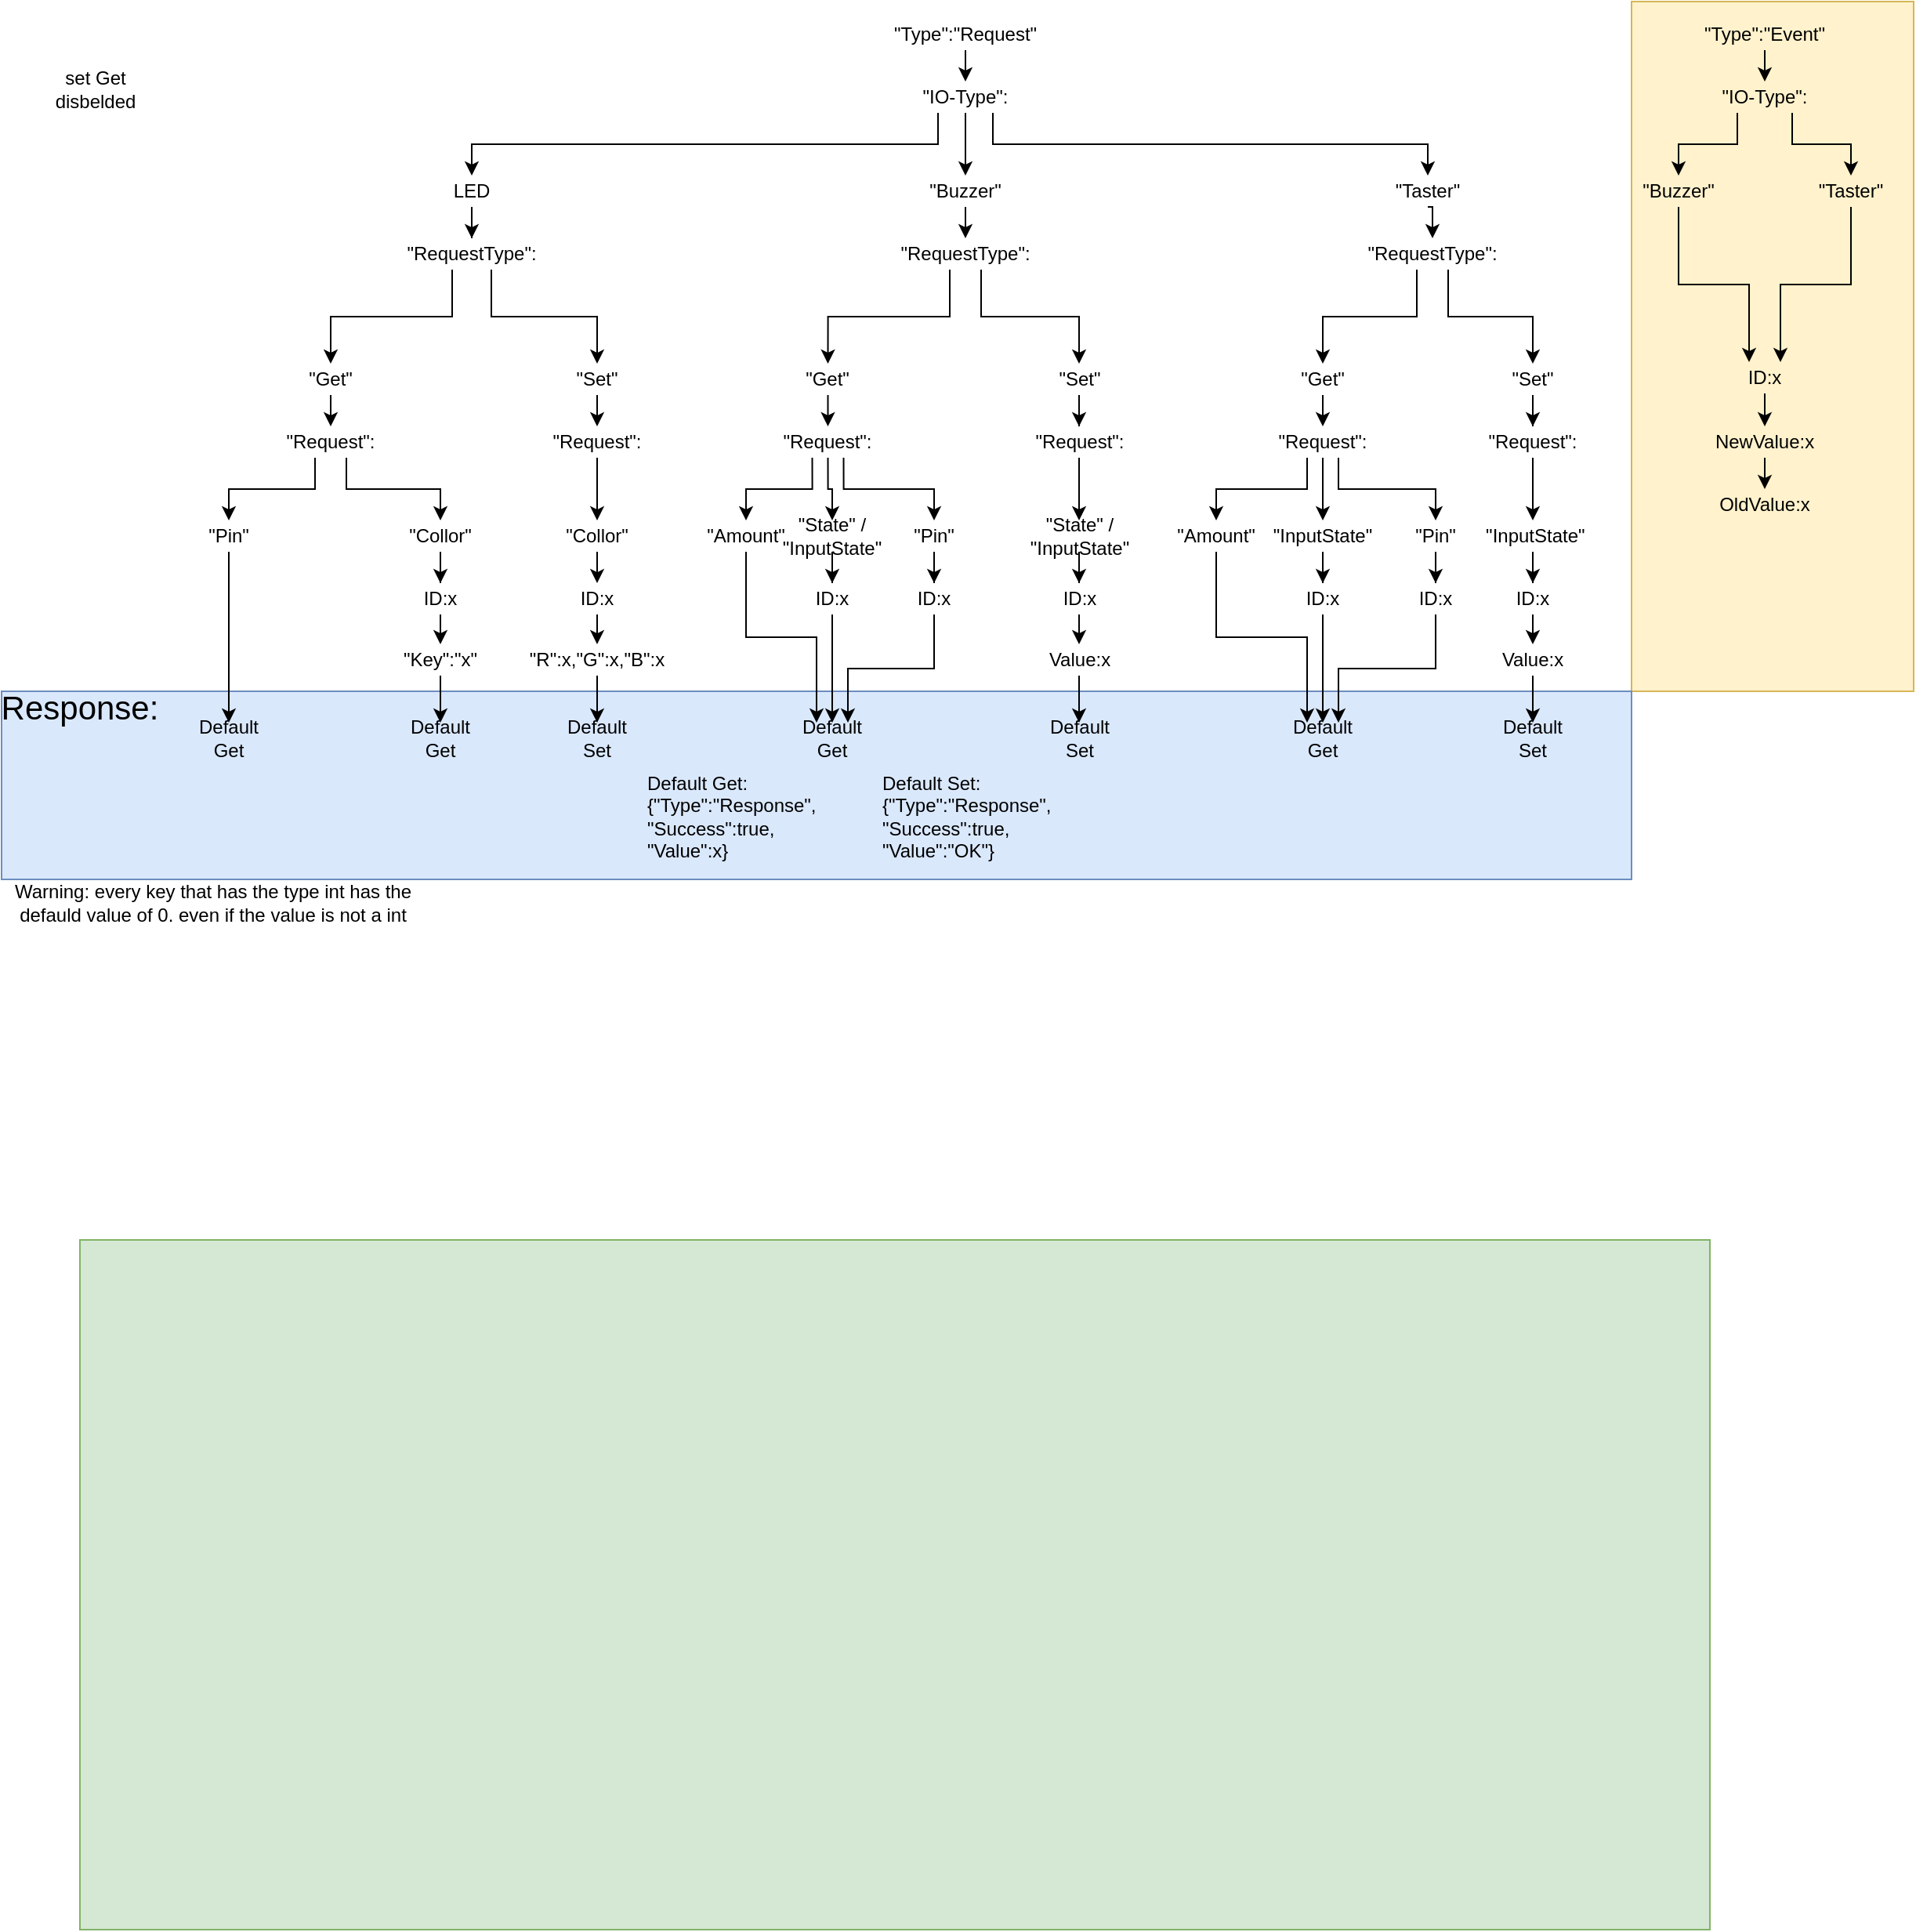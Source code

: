<mxfile version="24.4.7" type="device">
  <diagram id="pPmp7qDkxcPNNtQdCRXY" name="Seite-1">
    <mxGraphModel dx="1621" dy="519" grid="1" gridSize="10" guides="1" tooltips="1" connect="1" arrows="1" fold="1" page="1" pageScale="1" pageWidth="827" pageHeight="1169" math="0" shadow="0">
      <root>
        <mxCell id="0" />
        <mxCell id="1" parent="0" />
        <mxCell id="jZRR-mOyk2XYd3pi5lwf-40" value="" style="rounded=0;whiteSpace=wrap;html=1;fillColor=#fff2cc;strokeColor=#d6b656;" parent="1" vertex="1">
          <mxGeometry x="870" y="140" width="180" height="440" as="geometry" />
        </mxCell>
        <mxCell id="jZRR-mOyk2XYd3pi5lwf-25" value="" style="rounded=0;whiteSpace=wrap;html=1;fillColor=#d5e8d4;strokeColor=#82b366;" parent="1" vertex="1">
          <mxGeometry x="-120" y="930" width="1040" height="440" as="geometry" />
        </mxCell>
        <mxCell id="J5CMwq5qaOZ6lLrPTMzF-108" value="" style="rounded=0;whiteSpace=wrap;html=1;align=left;fillColor=#dae8fc;strokeColor=#6c8ebf;" parent="1" vertex="1">
          <mxGeometry x="-170" y="580" width="1040" height="120" as="geometry" />
        </mxCell>
        <mxCell id="J5CMwq5qaOZ6lLrPTMzF-2" value="&lt;div&gt;&quot;Type&quot;:&quot;Request&quot;&lt;/div&gt;" style="text;whiteSpace=wrap;html=1;align=center;verticalAlign=middle;" parent="1" vertex="1">
          <mxGeometry x="390" y="151" width="110" height="20" as="geometry" />
        </mxCell>
        <mxCell id="J5CMwq5qaOZ6lLrPTMzF-3" value="" style="endArrow=classic;html=1;exitX=0.5;exitY=1;exitDx=0;exitDy=0;entryX=0.5;entryY=0;entryDx=0;entryDy=0;" parent="1" source="J5CMwq5qaOZ6lLrPTMzF-2" target="J5CMwq5qaOZ6lLrPTMzF-11" edge="1">
          <mxGeometry width="50" height="50" relative="1" as="geometry">
            <mxPoint x="390" y="301" as="sourcePoint" />
            <mxPoint x="444.79" y="234" as="targetPoint" />
          </mxGeometry>
        </mxCell>
        <mxCell id="J5CMwq5qaOZ6lLrPTMzF-10" value="" style="edgeStyle=orthogonalEdgeStyle;rounded=0;orthogonalLoop=1;jettySize=auto;html=1;exitX=0.5;exitY=1;exitDx=0;exitDy=0;" parent="1" source="J5CMwq5qaOZ6lLrPTMzF-11" target="J5CMwq5qaOZ6lLrPTMzF-8" edge="1">
          <mxGeometry relative="1" as="geometry">
            <mxPoint x="445" y="256" as="sourcePoint" />
          </mxGeometry>
        </mxCell>
        <mxCell id="J5CMwq5qaOZ6lLrPTMzF-35" style="edgeStyle=orthogonalEdgeStyle;rounded=0;orthogonalLoop=1;jettySize=auto;html=1;exitX=0.5;exitY=1;exitDx=0;exitDy=0;" parent="1" source="J5CMwq5qaOZ6lLrPTMzF-7" target="J5CMwq5qaOZ6lLrPTMzF-15" edge="1">
          <mxGeometry relative="1" as="geometry" />
        </mxCell>
        <mxCell id="J5CMwq5qaOZ6lLrPTMzF-7" value="LED" style="text;html=1;strokeColor=none;fillColor=none;align=center;verticalAlign=middle;whiteSpace=wrap;rounded=0;" parent="1" vertex="1">
          <mxGeometry x="110" y="251" width="40" height="20" as="geometry" />
        </mxCell>
        <mxCell id="J5CMwq5qaOZ6lLrPTMzF-34" style="edgeStyle=orthogonalEdgeStyle;rounded=0;orthogonalLoop=1;jettySize=auto;html=1;exitX=0.5;exitY=1;exitDx=0;exitDy=0;entryX=0.5;entryY=0;entryDx=0;entryDy=0;" parent="1" source="J5CMwq5qaOZ6lLrPTMzF-8" target="J5CMwq5qaOZ6lLrPTMzF-23" edge="1">
          <mxGeometry relative="1" as="geometry" />
        </mxCell>
        <mxCell id="J5CMwq5qaOZ6lLrPTMzF-8" value="&quot;Buzzer&quot;" style="text;html=1;strokeColor=none;fillColor=none;align=center;verticalAlign=middle;whiteSpace=wrap;rounded=0;" parent="1" vertex="1">
          <mxGeometry x="425" y="251" width="40" height="20" as="geometry" />
        </mxCell>
        <mxCell id="J5CMwq5qaOZ6lLrPTMzF-33" style="edgeStyle=orthogonalEdgeStyle;rounded=0;orthogonalLoop=1;jettySize=auto;html=1;exitX=0.5;exitY=1;exitDx=0;exitDy=0;entryX=0.5;entryY=0;entryDx=0;entryDy=0;" parent="1" source="J5CMwq5qaOZ6lLrPTMzF-9" target="J5CMwq5qaOZ6lLrPTMzF-28" edge="1">
          <mxGeometry relative="1" as="geometry" />
        </mxCell>
        <mxCell id="J5CMwq5qaOZ6lLrPTMzF-9" value="&quot;Taster&quot;" style="text;html=1;strokeColor=none;fillColor=none;align=center;verticalAlign=middle;whiteSpace=wrap;rounded=0;" parent="1" vertex="1">
          <mxGeometry x="720" y="251" width="40" height="20" as="geometry" />
        </mxCell>
        <mxCell id="J5CMwq5qaOZ6lLrPTMzF-12" style="edgeStyle=orthogonalEdgeStyle;rounded=0;orthogonalLoop=1;jettySize=auto;html=1;exitX=0.25;exitY=1;exitDx=0;exitDy=0;entryX=0.5;entryY=0;entryDx=0;entryDy=0;" parent="1" source="J5CMwq5qaOZ6lLrPTMzF-11" target="J5CMwq5qaOZ6lLrPTMzF-7" edge="1">
          <mxGeometry relative="1" as="geometry" />
        </mxCell>
        <mxCell id="J5CMwq5qaOZ6lLrPTMzF-13" style="edgeStyle=orthogonalEdgeStyle;rounded=0;orthogonalLoop=1;jettySize=auto;html=1;exitX=0.75;exitY=1;exitDx=0;exitDy=0;entryX=0.5;entryY=0;entryDx=0;entryDy=0;" parent="1" source="J5CMwq5qaOZ6lLrPTMzF-11" target="J5CMwq5qaOZ6lLrPTMzF-9" edge="1">
          <mxGeometry relative="1" as="geometry" />
        </mxCell>
        <mxCell id="J5CMwq5qaOZ6lLrPTMzF-11" value="&quot;IO-Type&quot;:" style="text;html=1;strokeColor=none;fillColor=none;align=center;verticalAlign=middle;whiteSpace=wrap;rounded=0;" parent="1" vertex="1">
          <mxGeometry x="410" y="191" width="70" height="20" as="geometry" />
        </mxCell>
        <mxCell id="J5CMwq5qaOZ6lLrPTMzF-19" style="edgeStyle=orthogonalEdgeStyle;rounded=0;orthogonalLoop=1;jettySize=auto;html=1;exitX=0.25;exitY=1;exitDx=0;exitDy=0;entryX=0.5;entryY=0;entryDx=0;entryDy=0;" parent="1" source="J5CMwq5qaOZ6lLrPTMzF-15" target="J5CMwq5qaOZ6lLrPTMzF-17" edge="1">
          <mxGeometry relative="1" as="geometry" />
        </mxCell>
        <mxCell id="J5CMwq5qaOZ6lLrPTMzF-20" style="edgeStyle=orthogonalEdgeStyle;rounded=0;orthogonalLoop=1;jettySize=auto;html=1;exitX=0.75;exitY=1;exitDx=0;exitDy=0;entryX=0.5;entryY=0;entryDx=0;entryDy=0;" parent="1" source="J5CMwq5qaOZ6lLrPTMzF-15" target="J5CMwq5qaOZ6lLrPTMzF-18" edge="1">
          <mxGeometry relative="1" as="geometry" />
        </mxCell>
        <mxCell id="J5CMwq5qaOZ6lLrPTMzF-15" value="&quot;RequestType&quot;:" style="text;html=1;strokeColor=none;fillColor=none;align=center;verticalAlign=middle;whiteSpace=wrap;rounded=0;" parent="1" vertex="1">
          <mxGeometry x="105" y="291" width="50" height="20" as="geometry" />
        </mxCell>
        <mxCell id="J5CMwq5qaOZ6lLrPTMzF-41" style="edgeStyle=orthogonalEdgeStyle;rounded=0;orthogonalLoop=1;jettySize=auto;html=1;exitX=0.5;exitY=1;exitDx=0;exitDy=0;entryX=0.5;entryY=0;entryDx=0;entryDy=0;" parent="1" source="J5CMwq5qaOZ6lLrPTMzF-17" target="J5CMwq5qaOZ6lLrPTMzF-36" edge="1">
          <mxGeometry relative="1" as="geometry" />
        </mxCell>
        <mxCell id="J5CMwq5qaOZ6lLrPTMzF-17" value="&quot;Get&quot;" style="text;html=1;strokeColor=none;fillColor=none;align=center;verticalAlign=middle;whiteSpace=wrap;rounded=0;" parent="1" vertex="1">
          <mxGeometry x="20" y="371" width="40" height="20" as="geometry" />
        </mxCell>
        <mxCell id="J5CMwq5qaOZ6lLrPTMzF-42" style="edgeStyle=orthogonalEdgeStyle;rounded=0;orthogonalLoop=1;jettySize=auto;html=1;exitX=0.5;exitY=1;exitDx=0;exitDy=0;entryX=0.5;entryY=0;entryDx=0;entryDy=0;" parent="1" source="J5CMwq5qaOZ6lLrPTMzF-18" target="J5CMwq5qaOZ6lLrPTMzF-37" edge="1">
          <mxGeometry relative="1" as="geometry" />
        </mxCell>
        <mxCell id="J5CMwq5qaOZ6lLrPTMzF-18" value="&quot;Set&quot;" style="text;html=1;strokeColor=none;fillColor=none;align=center;verticalAlign=middle;whiteSpace=wrap;rounded=0;" parent="1" vertex="1">
          <mxGeometry x="190" y="371" width="40" height="20" as="geometry" />
        </mxCell>
        <mxCell id="J5CMwq5qaOZ6lLrPTMzF-21" style="edgeStyle=orthogonalEdgeStyle;rounded=0;orthogonalLoop=1;jettySize=auto;html=1;exitX=0.25;exitY=1;exitDx=0;exitDy=0;entryX=0.5;entryY=0;entryDx=0;entryDy=0;" parent="1" source="J5CMwq5qaOZ6lLrPTMzF-23" target="J5CMwq5qaOZ6lLrPTMzF-24" edge="1">
          <mxGeometry relative="1" as="geometry" />
        </mxCell>
        <mxCell id="J5CMwq5qaOZ6lLrPTMzF-22" style="edgeStyle=orthogonalEdgeStyle;rounded=0;orthogonalLoop=1;jettySize=auto;html=1;exitX=0.75;exitY=1;exitDx=0;exitDy=0;entryX=0.5;entryY=0;entryDx=0;entryDy=0;" parent="1" source="J5CMwq5qaOZ6lLrPTMzF-23" target="J5CMwq5qaOZ6lLrPTMzF-25" edge="1">
          <mxGeometry relative="1" as="geometry" />
        </mxCell>
        <mxCell id="J5CMwq5qaOZ6lLrPTMzF-23" value="&quot;RequestType&quot;:" style="text;html=1;strokeColor=none;fillColor=none;align=center;verticalAlign=middle;whiteSpace=wrap;rounded=0;" parent="1" vertex="1">
          <mxGeometry x="425" y="291" width="40" height="20" as="geometry" />
        </mxCell>
        <mxCell id="J5CMwq5qaOZ6lLrPTMzF-43" style="edgeStyle=orthogonalEdgeStyle;rounded=0;orthogonalLoop=1;jettySize=auto;html=1;exitX=0.5;exitY=1;exitDx=0;exitDy=0;entryX=0.5;entryY=0;entryDx=0;entryDy=0;" parent="1" source="J5CMwq5qaOZ6lLrPTMzF-24" target="J5CMwq5qaOZ6lLrPTMzF-38" edge="1">
          <mxGeometry relative="1" as="geometry" />
        </mxCell>
        <mxCell id="J5CMwq5qaOZ6lLrPTMzF-24" value="&quot;Get&quot;" style="text;html=1;strokeColor=none;fillColor=none;align=center;verticalAlign=middle;whiteSpace=wrap;rounded=0;" parent="1" vertex="1">
          <mxGeometry x="337.25" y="371" width="40" height="20" as="geometry" />
        </mxCell>
        <mxCell id="J5CMwq5qaOZ6lLrPTMzF-44" style="edgeStyle=orthogonalEdgeStyle;rounded=0;orthogonalLoop=1;jettySize=auto;html=1;entryX=0.5;entryY=0;entryDx=0;entryDy=0;" parent="1" source="J5CMwq5qaOZ6lLrPTMzF-25" target="J5CMwq5qaOZ6lLrPTMzF-39" edge="1">
          <mxGeometry relative="1" as="geometry" />
        </mxCell>
        <mxCell id="J5CMwq5qaOZ6lLrPTMzF-25" value="&quot;Set&quot;" style="text;html=1;strokeColor=none;fillColor=none;align=center;verticalAlign=middle;whiteSpace=wrap;rounded=0;" parent="1" vertex="1">
          <mxGeometry x="497.5" y="371" width="40" height="20" as="geometry" />
        </mxCell>
        <mxCell id="J5CMwq5qaOZ6lLrPTMzF-26" style="edgeStyle=orthogonalEdgeStyle;rounded=0;orthogonalLoop=1;jettySize=auto;html=1;exitX=0.25;exitY=1;exitDx=0;exitDy=0;entryX=0.5;entryY=0;entryDx=0;entryDy=0;" parent="1" source="J5CMwq5qaOZ6lLrPTMzF-28" target="J5CMwq5qaOZ6lLrPTMzF-29" edge="1">
          <mxGeometry relative="1" as="geometry" />
        </mxCell>
        <mxCell id="jZRR-mOyk2XYd3pi5lwf-18" style="edgeStyle=orthogonalEdgeStyle;rounded=0;orthogonalLoop=1;jettySize=auto;html=1;exitX=0.75;exitY=1;exitDx=0;exitDy=0;entryX=0.5;entryY=0;entryDx=0;entryDy=0;" parent="1" source="J5CMwq5qaOZ6lLrPTMzF-28" target="jZRR-mOyk2XYd3pi5lwf-8" edge="1">
          <mxGeometry relative="1" as="geometry" />
        </mxCell>
        <mxCell id="J5CMwq5qaOZ6lLrPTMzF-28" value="&quot;RequestType&quot;:" style="text;html=1;strokeColor=none;fillColor=none;align=center;verticalAlign=middle;whiteSpace=wrap;rounded=0;" parent="1" vertex="1">
          <mxGeometry x="723" y="291" width="40" height="20" as="geometry" />
        </mxCell>
        <mxCell id="J5CMwq5qaOZ6lLrPTMzF-45" style="edgeStyle=orthogonalEdgeStyle;rounded=0;orthogonalLoop=1;jettySize=auto;html=1;exitX=0.5;exitY=1;exitDx=0;exitDy=0;entryX=0.5;entryY=0;entryDx=0;entryDy=0;" parent="1" source="J5CMwq5qaOZ6lLrPTMzF-29" target="J5CMwq5qaOZ6lLrPTMzF-40" edge="1">
          <mxGeometry relative="1" as="geometry" />
        </mxCell>
        <mxCell id="J5CMwq5qaOZ6lLrPTMzF-29" value="&quot;Get&quot;" style="text;html=1;strokeColor=none;fillColor=none;align=center;verticalAlign=middle;whiteSpace=wrap;rounded=0;" parent="1" vertex="1">
          <mxGeometry x="653" y="371" width="40" height="20" as="geometry" />
        </mxCell>
        <mxCell id="J5CMwq5qaOZ6lLrPTMzF-73" style="edgeStyle=orthogonalEdgeStyle;rounded=0;orthogonalLoop=1;jettySize=auto;html=1;exitX=0.25;exitY=1;exitDx=0;exitDy=0;entryX=0.5;entryY=0;entryDx=0;entryDy=0;" parent="1" source="J5CMwq5qaOZ6lLrPTMzF-36" target="J5CMwq5qaOZ6lLrPTMzF-68" edge="1">
          <mxGeometry relative="1" as="geometry" />
        </mxCell>
        <mxCell id="J5CMwq5qaOZ6lLrPTMzF-74" style="edgeStyle=orthogonalEdgeStyle;rounded=0;orthogonalLoop=1;jettySize=auto;html=1;exitX=0.75;exitY=1;exitDx=0;exitDy=0;entryX=0.5;entryY=0;entryDx=0;entryDy=0;" parent="1" source="J5CMwq5qaOZ6lLrPTMzF-36" target="J5CMwq5qaOZ6lLrPTMzF-71" edge="1">
          <mxGeometry relative="1" as="geometry" />
        </mxCell>
        <mxCell id="J5CMwq5qaOZ6lLrPTMzF-36" value="&lt;div&gt;&quot;Request&quot;:&lt;/div&gt;" style="text;html=1;strokeColor=none;fillColor=none;align=center;verticalAlign=middle;whiteSpace=wrap;rounded=0;" parent="1" vertex="1">
          <mxGeometry x="20" y="411" width="40" height="20" as="geometry" />
        </mxCell>
        <mxCell id="J5CMwq5qaOZ6lLrPTMzF-78" style="edgeStyle=orthogonalEdgeStyle;rounded=0;orthogonalLoop=1;jettySize=auto;html=1;exitX=0.5;exitY=1;exitDx=0;exitDy=0;entryX=0.5;entryY=0;entryDx=0;entryDy=0;" parent="1" source="J5CMwq5qaOZ6lLrPTMzF-37" target="J5CMwq5qaOZ6lLrPTMzF-76" edge="1">
          <mxGeometry relative="1" as="geometry" />
        </mxCell>
        <mxCell id="J5CMwq5qaOZ6lLrPTMzF-37" value="&lt;div&gt;&quot;Request&quot;:&lt;/div&gt;" style="text;html=1;strokeColor=none;fillColor=none;align=center;verticalAlign=middle;whiteSpace=wrap;rounded=0;" parent="1" vertex="1">
          <mxGeometry x="190" y="411" width="40" height="20" as="geometry" />
        </mxCell>
        <mxCell id="J5CMwq5qaOZ6lLrPTMzF-66" style="edgeStyle=orthogonalEdgeStyle;rounded=0;orthogonalLoop=1;jettySize=auto;html=1;exitX=0.5;exitY=1;exitDx=0;exitDy=0;entryX=0.5;entryY=0;entryDx=0;entryDy=0;" parent="1" source="J5CMwq5qaOZ6lLrPTMzF-39" target="J5CMwq5qaOZ6lLrPTMzF-64" edge="1">
          <mxGeometry relative="1" as="geometry" />
        </mxCell>
        <mxCell id="J5CMwq5qaOZ6lLrPTMzF-38" value="&lt;div&gt;&quot;Request&quot;:&lt;/div&gt;" style="text;html=1;strokeColor=none;fillColor=none;align=center;verticalAlign=middle;whiteSpace=wrap;rounded=0;" parent="1" vertex="1">
          <mxGeometry x="337.25" y="411" width="40" height="20" as="geometry" />
        </mxCell>
        <mxCell id="J5CMwq5qaOZ6lLrPTMzF-39" value="&lt;div&gt;&quot;Request&quot;:&lt;/div&gt;" style="text;html=1;strokeColor=none;fillColor=none;align=center;verticalAlign=middle;whiteSpace=wrap;rounded=0;" parent="1" vertex="1">
          <mxGeometry x="497.5" y="411" width="40" height="20" as="geometry" />
        </mxCell>
        <mxCell id="J5CMwq5qaOZ6lLrPTMzF-51" style="edgeStyle=orthogonalEdgeStyle;rounded=0;orthogonalLoop=1;jettySize=auto;html=1;exitX=0.25;exitY=1;exitDx=0;exitDy=0;entryX=0.5;entryY=0;entryDx=0;entryDy=0;" parent="1" source="J5CMwq5qaOZ6lLrPTMzF-40" target="J5CMwq5qaOZ6lLrPTMzF-48" edge="1">
          <mxGeometry relative="1" as="geometry" />
        </mxCell>
        <mxCell id="J5CMwq5qaOZ6lLrPTMzF-52" style="edgeStyle=orthogonalEdgeStyle;rounded=0;orthogonalLoop=1;jettySize=auto;html=1;exitX=0.75;exitY=1;exitDx=0;exitDy=0;entryX=0.5;entryY=0;entryDx=0;entryDy=0;" parent="1" source="J5CMwq5qaOZ6lLrPTMzF-40" target="J5CMwq5qaOZ6lLrPTMzF-49" edge="1">
          <mxGeometry relative="1" as="geometry" />
        </mxCell>
        <mxCell id="jZRR-mOyk2XYd3pi5lwf-23" style="edgeStyle=orthogonalEdgeStyle;rounded=0;orthogonalLoop=1;jettySize=auto;html=1;exitX=0.5;exitY=1;exitDx=0;exitDy=0;entryX=0.5;entryY=0;entryDx=0;entryDy=0;" parent="1" source="J5CMwq5qaOZ6lLrPTMzF-40" target="jZRR-mOyk2XYd3pi5lwf-20" edge="1">
          <mxGeometry relative="1" as="geometry" />
        </mxCell>
        <mxCell id="J5CMwq5qaOZ6lLrPTMzF-40" value="&lt;div&gt;&quot;Request&quot;:&lt;/div&gt;" style="text;html=1;strokeColor=none;fillColor=none;align=center;verticalAlign=middle;whiteSpace=wrap;rounded=0;" parent="1" vertex="1">
          <mxGeometry x="653" y="411" width="40" height="20" as="geometry" />
        </mxCell>
        <mxCell id="J5CMwq5qaOZ6lLrPTMzF-102" style="edgeStyle=orthogonalEdgeStyle;rounded=0;orthogonalLoop=1;jettySize=auto;html=1;exitX=0.5;exitY=1;exitDx=0;exitDy=0;entryX=0.25;entryY=0;entryDx=0;entryDy=0;" parent="1" source="J5CMwq5qaOZ6lLrPTMzF-48" target="jZRR-mOyk2XYd3pi5lwf-6" edge="1">
          <mxGeometry relative="1" as="geometry">
            <mxPoint x="642.5" y="600" as="targetPoint" />
          </mxGeometry>
        </mxCell>
        <mxCell id="J5CMwq5qaOZ6lLrPTMzF-48" value="&quot;Amount&quot;" style="text;html=1;strokeColor=none;fillColor=none;align=center;verticalAlign=middle;whiteSpace=wrap;rounded=0;" parent="1" vertex="1">
          <mxGeometry x="585" y="471" width="40" height="20" as="geometry" />
        </mxCell>
        <mxCell id="J5CMwq5qaOZ6lLrPTMzF-53" style="edgeStyle=orthogonalEdgeStyle;rounded=0;orthogonalLoop=1;jettySize=auto;html=1;exitX=0.5;exitY=1;exitDx=0;exitDy=0;" parent="1" source="J5CMwq5qaOZ6lLrPTMzF-49" target="J5CMwq5qaOZ6lLrPTMzF-50" edge="1">
          <mxGeometry relative="1" as="geometry" />
        </mxCell>
        <mxCell id="J5CMwq5qaOZ6lLrPTMzF-49" value="&quot;Pin&quot;" style="text;html=1;strokeColor=none;fillColor=none;align=center;verticalAlign=middle;whiteSpace=wrap;rounded=0;" parent="1" vertex="1">
          <mxGeometry x="725" y="471" width="40" height="20" as="geometry" />
        </mxCell>
        <mxCell id="J5CMwq5qaOZ6lLrPTMzF-103" style="edgeStyle=orthogonalEdgeStyle;rounded=0;orthogonalLoop=1;jettySize=auto;html=1;exitX=0.5;exitY=1;exitDx=0;exitDy=0;entryX=0.75;entryY=0;entryDx=0;entryDy=0;" parent="1" source="J5CMwq5qaOZ6lLrPTMzF-50" target="jZRR-mOyk2XYd3pi5lwf-6" edge="1">
          <mxGeometry relative="1" as="geometry">
            <mxPoint x="697.5" y="600" as="targetPoint" />
          </mxGeometry>
        </mxCell>
        <mxCell id="J5CMwq5qaOZ6lLrPTMzF-50" value="ID:x" style="text;html=1;strokeColor=none;fillColor=none;align=center;verticalAlign=middle;whiteSpace=wrap;rounded=0;" parent="1" vertex="1">
          <mxGeometry x="725" y="511" width="40" height="20" as="geometry" />
        </mxCell>
        <mxCell id="J5CMwq5qaOZ6lLrPTMzF-55" style="edgeStyle=orthogonalEdgeStyle;rounded=0;orthogonalLoop=1;jettySize=auto;html=1;exitX=0.25;exitY=1;exitDx=0;exitDy=0;entryX=0.5;entryY=0;entryDx=0;entryDy=0;" parent="1" source="J5CMwq5qaOZ6lLrPTMzF-38" target="J5CMwq5qaOZ6lLrPTMzF-58" edge="1">
          <mxGeometry relative="1" as="geometry">
            <mxPoint x="475.25" y="431" as="sourcePoint" />
            <Array as="points">
              <mxPoint x="347" y="451" />
              <mxPoint x="305" y="451" />
            </Array>
          </mxGeometry>
        </mxCell>
        <mxCell id="J5CMwq5qaOZ6lLrPTMzF-56" style="edgeStyle=orthogonalEdgeStyle;rounded=0;orthogonalLoop=1;jettySize=auto;html=1;entryX=0.5;entryY=0;entryDx=0;entryDy=0;exitX=0.75;exitY=1;exitDx=0;exitDy=0;" parent="1" source="J5CMwq5qaOZ6lLrPTMzF-38" target="J5CMwq5qaOZ6lLrPTMzF-60" edge="1">
          <mxGeometry relative="1" as="geometry">
            <mxPoint x="495.75" y="431" as="sourcePoint" />
            <Array as="points">
              <mxPoint x="367" y="451" />
              <mxPoint x="425" y="451" />
            </Array>
          </mxGeometry>
        </mxCell>
        <mxCell id="J5CMwq5qaOZ6lLrPTMzF-100" style="edgeStyle=orthogonalEdgeStyle;rounded=0;orthogonalLoop=1;jettySize=auto;html=1;exitX=0.5;exitY=1;exitDx=0;exitDy=0;entryX=0.25;entryY=0;entryDx=0;entryDy=0;" parent="1" source="J5CMwq5qaOZ6lLrPTMzF-58" target="jZRR-mOyk2XYd3pi5lwf-5" edge="1">
          <mxGeometry relative="1" as="geometry">
            <mxPoint x="332.5" y="600" as="targetPoint" />
          </mxGeometry>
        </mxCell>
        <mxCell id="J5CMwq5qaOZ6lLrPTMzF-58" value="&quot;Amount&quot;" style="text;html=1;strokeColor=none;fillColor=none;align=center;verticalAlign=middle;whiteSpace=wrap;rounded=0;" parent="1" vertex="1">
          <mxGeometry x="285" y="471" width="40" height="20" as="geometry" />
        </mxCell>
        <mxCell id="J5CMwq5qaOZ6lLrPTMzF-59" style="edgeStyle=orthogonalEdgeStyle;rounded=0;orthogonalLoop=1;jettySize=auto;html=1;exitX=0.5;exitY=1;exitDx=0;exitDy=0;" parent="1" source="J5CMwq5qaOZ6lLrPTMzF-60" target="J5CMwq5qaOZ6lLrPTMzF-61" edge="1">
          <mxGeometry relative="1" as="geometry" />
        </mxCell>
        <mxCell id="J5CMwq5qaOZ6lLrPTMzF-60" value="&quot;Pin&quot;" style="text;html=1;strokeColor=none;fillColor=none;align=center;verticalAlign=middle;whiteSpace=wrap;rounded=0;" parent="1" vertex="1">
          <mxGeometry x="405" y="471" width="40" height="20" as="geometry" />
        </mxCell>
        <mxCell id="J5CMwq5qaOZ6lLrPTMzF-99" style="edgeStyle=orthogonalEdgeStyle;rounded=0;orthogonalLoop=1;jettySize=auto;html=1;exitX=0.5;exitY=1;exitDx=0;exitDy=0;entryX=0.75;entryY=0;entryDx=0;entryDy=0;" parent="1" source="J5CMwq5qaOZ6lLrPTMzF-61" target="jZRR-mOyk2XYd3pi5lwf-5" edge="1">
          <mxGeometry relative="1" as="geometry">
            <mxPoint x="387.5" y="600" as="targetPoint" />
          </mxGeometry>
        </mxCell>
        <mxCell id="J5CMwq5qaOZ6lLrPTMzF-61" value="ID:x" style="text;html=1;strokeColor=none;fillColor=none;align=center;verticalAlign=middle;whiteSpace=wrap;rounded=0;" parent="1" vertex="1">
          <mxGeometry x="405" y="511" width="40" height="20" as="geometry" />
        </mxCell>
        <mxCell id="J5CMwq5qaOZ6lLrPTMzF-63" style="edgeStyle=orthogonalEdgeStyle;rounded=0;orthogonalLoop=1;jettySize=auto;html=1;exitX=0.5;exitY=1;exitDx=0;exitDy=0;" parent="1" source="J5CMwq5qaOZ6lLrPTMzF-64" target="J5CMwq5qaOZ6lLrPTMzF-65" edge="1">
          <mxGeometry relative="1" as="geometry" />
        </mxCell>
        <mxCell id="J5CMwq5qaOZ6lLrPTMzF-64" value="&quot;State&quot; / &quot;InputState&quot;" style="text;html=1;strokeColor=none;fillColor=none;align=center;verticalAlign=middle;whiteSpace=wrap;rounded=0;" parent="1" vertex="1">
          <mxGeometry x="497.5" y="471" width="40" height="20" as="geometry" />
        </mxCell>
        <mxCell id="J5CMwq5qaOZ6lLrPTMzF-101" style="edgeStyle=orthogonalEdgeStyle;rounded=0;orthogonalLoop=1;jettySize=auto;html=1;exitX=0.5;exitY=1;exitDx=0;exitDy=0;entryX=0.5;entryY=0;entryDx=0;entryDy=0;" parent="1" source="J5CMwq5qaOZ6lLrPTMzF-65" target="knhx7R2TwHY9HVWLs4xN-1" edge="1">
          <mxGeometry relative="1" as="geometry" />
        </mxCell>
        <mxCell id="J5CMwq5qaOZ6lLrPTMzF-65" value="ID:x" style="text;html=1;strokeColor=none;fillColor=none;align=center;verticalAlign=middle;whiteSpace=wrap;rounded=0;" parent="1" vertex="1">
          <mxGeometry x="497.5" y="511" width="40" height="20" as="geometry" />
        </mxCell>
        <mxCell id="J5CMwq5qaOZ6lLrPTMzF-106" style="edgeStyle=orthogonalEdgeStyle;rounded=0;orthogonalLoop=1;jettySize=auto;html=1;exitX=0.5;exitY=1;exitDx=0;exitDy=0;entryX=0.5;entryY=0;entryDx=0;entryDy=0;" parent="1" source="J5CMwq5qaOZ6lLrPTMzF-68" target="jZRR-mOyk2XYd3pi5lwf-4" edge="1">
          <mxGeometry relative="1" as="geometry">
            <mxPoint x="-25" y="600" as="targetPoint" />
          </mxGeometry>
        </mxCell>
        <mxCell id="J5CMwq5qaOZ6lLrPTMzF-68" value="&quot;Pin&quot;" style="text;html=1;strokeColor=none;fillColor=none;align=center;verticalAlign=middle;whiteSpace=wrap;rounded=0;" parent="1" vertex="1">
          <mxGeometry x="-45" y="471" width="40" height="20" as="geometry" />
        </mxCell>
        <mxCell id="J5CMwq5qaOZ6lLrPTMzF-70" style="edgeStyle=orthogonalEdgeStyle;rounded=0;orthogonalLoop=1;jettySize=auto;html=1;exitX=0.5;exitY=1;exitDx=0;exitDy=0;" parent="1" source="J5CMwq5qaOZ6lLrPTMzF-71" target="J5CMwq5qaOZ6lLrPTMzF-72" edge="1">
          <mxGeometry relative="1" as="geometry" />
        </mxCell>
        <mxCell id="J5CMwq5qaOZ6lLrPTMzF-71" value="&quot;Collor&quot;" style="text;html=1;strokeColor=none;fillColor=none;align=center;verticalAlign=middle;whiteSpace=wrap;rounded=0;" parent="1" vertex="1">
          <mxGeometry x="90" y="471" width="40" height="20" as="geometry" />
        </mxCell>
        <mxCell id="J5CMwq5qaOZ6lLrPTMzF-105" style="edgeStyle=orthogonalEdgeStyle;rounded=0;orthogonalLoop=1;jettySize=auto;html=1;exitX=0.5;exitY=1;exitDx=0;exitDy=0;entryX=0.5;entryY=0;entryDx=0;entryDy=0;" parent="1" source="J5CMwq5qaOZ6lLrPTMzF-72" target="Bf7gNqehEiRhdHwmw60e-2" edge="1">
          <mxGeometry relative="1" as="geometry" />
        </mxCell>
        <mxCell id="J5CMwq5qaOZ6lLrPTMzF-72" value="ID:x" style="text;html=1;strokeColor=none;fillColor=none;align=center;verticalAlign=middle;whiteSpace=wrap;rounded=0;" parent="1" vertex="1">
          <mxGeometry x="90" y="511" width="40" height="20" as="geometry" />
        </mxCell>
        <mxCell id="J5CMwq5qaOZ6lLrPTMzF-107" style="edgeStyle=orthogonalEdgeStyle;rounded=0;orthogonalLoop=1;jettySize=auto;html=1;exitX=0.5;exitY=1;exitDx=0;exitDy=0;entryX=0.5;entryY=0;entryDx=0;entryDy=0;" parent="1" source="J5CMwq5qaOZ6lLrPTMzF-76" target="J5CMwq5qaOZ6lLrPTMzF-77" edge="1">
          <mxGeometry relative="1" as="geometry" />
        </mxCell>
        <mxCell id="J5CMwq5qaOZ6lLrPTMzF-76" value="&quot;Collor&quot;" style="text;html=1;strokeColor=none;fillColor=none;align=center;verticalAlign=middle;whiteSpace=wrap;rounded=0;" parent="1" vertex="1">
          <mxGeometry x="190" y="471" width="40" height="20" as="geometry" />
        </mxCell>
        <mxCell id="J5CMwq5qaOZ6lLrPTMzF-80" style="edgeStyle=orthogonalEdgeStyle;rounded=0;orthogonalLoop=1;jettySize=auto;html=1;exitX=0.5;exitY=1;exitDx=0;exitDy=0;entryX=0.5;entryY=0;entryDx=0;entryDy=0;" parent="1" source="J5CMwq5qaOZ6lLrPTMzF-77" target="J5CMwq5qaOZ6lLrPTMzF-79" edge="1">
          <mxGeometry relative="1" as="geometry">
            <mxPoint x="210" y="536" as="targetPoint" />
          </mxGeometry>
        </mxCell>
        <mxCell id="J5CMwq5qaOZ6lLrPTMzF-77" value="ID:x" style="text;html=1;strokeColor=none;fillColor=none;align=center;verticalAlign=middle;whiteSpace=wrap;rounded=0;" parent="1" vertex="1">
          <mxGeometry x="190" y="511" width="40" height="20" as="geometry" />
        </mxCell>
        <mxCell id="J5CMwq5qaOZ6lLrPTMzF-104" style="edgeStyle=orthogonalEdgeStyle;rounded=0;orthogonalLoop=1;jettySize=auto;html=1;exitX=0.5;exitY=1;exitDx=0;exitDy=0;entryX=0.5;entryY=0;entryDx=0;entryDy=0;" parent="1" source="J5CMwq5qaOZ6lLrPTMzF-79" target="J5CMwq5qaOZ6lLrPTMzF-85" edge="1">
          <mxGeometry relative="1" as="geometry" />
        </mxCell>
        <mxCell id="J5CMwq5qaOZ6lLrPTMzF-79" value="&quot;R&quot;:x,&quot;G&quot;:x,&quot;B&quot;:x" style="text;html=1;strokeColor=none;fillColor=none;align=center;verticalAlign=middle;whiteSpace=wrap;rounded=0;" parent="1" vertex="1">
          <mxGeometry x="190" y="550" width="40" height="20" as="geometry" />
        </mxCell>
        <mxCell id="J5CMwq5qaOZ6lLrPTMzF-83" value="Response:" style="text;html=1;strokeColor=none;fillColor=none;align=center;verticalAlign=middle;whiteSpace=wrap;rounded=0;fontSize=21;" parent="1" vertex="1">
          <mxGeometry x="-170" y="580" width="100" height="20" as="geometry" />
        </mxCell>
        <mxCell id="J5CMwq5qaOZ6lLrPTMzF-84" value="Default Set:&lt;br&gt;{&quot;Type&quot;:&quot;Response&quot;,&lt;br&gt;&quot;Success&quot;:true,&lt;br&gt;&quot;Value&quot;:&quot;OK&quot;}" style="text;html=1;strokeColor=none;fillColor=none;align=left;verticalAlign=middle;whiteSpace=wrap;rounded=0;" parent="1" vertex="1">
          <mxGeometry x="390" y="630" width="100" height="60" as="geometry" />
        </mxCell>
        <mxCell id="J5CMwq5qaOZ6lLrPTMzF-85" value="Default Set" style="text;html=1;strokeColor=none;fillColor=none;align=center;verticalAlign=middle;whiteSpace=wrap;rounded=0;" parent="1" vertex="1">
          <mxGeometry x="190" y="600" width="40" height="20" as="geometry" />
        </mxCell>
        <mxCell id="J5CMwq5qaOZ6lLrPTMzF-86" value="Default Set" style="text;html=1;strokeColor=none;fillColor=none;align=center;verticalAlign=middle;whiteSpace=wrap;rounded=0;" parent="1" vertex="1">
          <mxGeometry x="497.5" y="600" width="40" height="20" as="geometry" />
        </mxCell>
        <mxCell id="HXyb1h_MBJMQMPyVJZ0P-5" style="edgeStyle=orthogonalEdgeStyle;rounded=0;orthogonalLoop=1;jettySize=auto;html=1;exitX=0.5;exitY=1;exitDx=0;exitDy=0;entryX=0.5;entryY=0;entryDx=0;entryDy=0;" parent="1" source="J5CMwq5qaOZ6lLrPTMzF-38" target="HXyb1h_MBJMQMPyVJZ0P-7" edge="1">
          <mxGeometry relative="1" as="geometry">
            <mxPoint x="370.5" y="431" as="sourcePoint" />
          </mxGeometry>
        </mxCell>
        <mxCell id="HXyb1h_MBJMQMPyVJZ0P-6" style="edgeStyle=orthogonalEdgeStyle;rounded=0;orthogonalLoop=1;jettySize=auto;html=1;exitX=0.5;exitY=1;exitDx=0;exitDy=0;" parent="1" source="HXyb1h_MBJMQMPyVJZ0P-7" target="HXyb1h_MBJMQMPyVJZ0P-8" edge="1">
          <mxGeometry relative="1" as="geometry" />
        </mxCell>
        <mxCell id="HXyb1h_MBJMQMPyVJZ0P-7" value="&quot;State&quot; / &quot;InputState&quot;" style="text;html=1;strokeColor=none;fillColor=none;align=center;verticalAlign=middle;whiteSpace=wrap;rounded=0;" parent="1" vertex="1">
          <mxGeometry x="340" y="471" width="40" height="20" as="geometry" />
        </mxCell>
        <mxCell id="HXyb1h_MBJMQMPyVJZ0P-9" style="edgeStyle=orthogonalEdgeStyle;rounded=0;orthogonalLoop=1;jettySize=auto;html=1;exitX=0.5;exitY=1;exitDx=0;exitDy=0;entryX=0.5;entryY=0;entryDx=0;entryDy=0;" parent="1" source="HXyb1h_MBJMQMPyVJZ0P-8" target="jZRR-mOyk2XYd3pi5lwf-5" edge="1">
          <mxGeometry relative="1" as="geometry">
            <mxPoint x="360" y="600" as="targetPoint" />
          </mxGeometry>
        </mxCell>
        <mxCell id="HXyb1h_MBJMQMPyVJZ0P-8" value="ID:x" style="text;html=1;strokeColor=none;fillColor=none;align=center;verticalAlign=middle;whiteSpace=wrap;rounded=0;" parent="1" vertex="1">
          <mxGeometry x="340" y="511" width="40" height="20" as="geometry" />
        </mxCell>
        <mxCell id="HXyb1h_MBJMQMPyVJZ0P-10" value="Warning: every key that has the type int has the defauld value of 0. even if the value is not a int" style="text;html=1;align=center;verticalAlign=middle;whiteSpace=wrap;rounded=0;" parent="1" vertex="1">
          <mxGeometry x="-170" y="700" width="270" height="30" as="geometry" />
        </mxCell>
        <mxCell id="knhx7R2TwHY9HVWLs4xN-3" style="edgeStyle=orthogonalEdgeStyle;rounded=0;orthogonalLoop=1;jettySize=auto;html=1;exitX=0.5;exitY=1;exitDx=0;exitDy=0;entryX=0.5;entryY=0;entryDx=0;entryDy=0;" parent="1" source="knhx7R2TwHY9HVWLs4xN-1" target="J5CMwq5qaOZ6lLrPTMzF-86" edge="1">
          <mxGeometry relative="1" as="geometry" />
        </mxCell>
        <mxCell id="knhx7R2TwHY9HVWLs4xN-1" value="Value:x" style="text;html=1;strokeColor=none;fillColor=none;align=center;verticalAlign=middle;whiteSpace=wrap;rounded=0;" parent="1" vertex="1">
          <mxGeometry x="497.5" y="550" width="40" height="20" as="geometry" />
        </mxCell>
        <mxCell id="Bf7gNqehEiRhdHwmw60e-3" style="edgeStyle=orthogonalEdgeStyle;rounded=0;orthogonalLoop=1;jettySize=auto;html=1;exitX=0.5;exitY=1;exitDx=0;exitDy=0;entryX=0.5;entryY=0;entryDx=0;entryDy=0;" parent="1" source="Bf7gNqehEiRhdHwmw60e-2" edge="1">
          <mxGeometry relative="1" as="geometry">
            <mxPoint x="110" y="600" as="targetPoint" />
          </mxGeometry>
        </mxCell>
        <mxCell id="Bf7gNqehEiRhdHwmw60e-2" value="&quot;Key&quot;:&quot;x&quot;" style="text;html=1;strokeColor=none;fillColor=none;align=center;verticalAlign=middle;whiteSpace=wrap;rounded=0;" parent="1" vertex="1">
          <mxGeometry x="90" y="550" width="40" height="20" as="geometry" />
        </mxCell>
        <mxCell id="jZRR-mOyk2XYd3pi5lwf-1" value="Default Get:&lt;br&gt;{&quot;Type&quot;:&quot;Response&quot;,&lt;br&gt;&quot;Success&quot;:true,&lt;br&gt;&quot;Value&quot;:x}" style="text;html=1;strokeColor=none;fillColor=none;align=left;verticalAlign=middle;whiteSpace=wrap;rounded=0;" parent="1" vertex="1">
          <mxGeometry x="240" y="630" width="100" height="60" as="geometry" />
        </mxCell>
        <mxCell id="jZRR-mOyk2XYd3pi5lwf-2" value="Default Get" style="text;html=1;strokeColor=none;fillColor=none;align=center;verticalAlign=middle;whiteSpace=wrap;rounded=0;" parent="1" vertex="1">
          <mxGeometry x="90" y="600" width="40" height="20" as="geometry" />
        </mxCell>
        <mxCell id="jZRR-mOyk2XYd3pi5lwf-4" value="Default Get" style="text;html=1;strokeColor=none;fillColor=none;align=center;verticalAlign=middle;whiteSpace=wrap;rounded=0;" parent="1" vertex="1">
          <mxGeometry x="-45" y="600" width="40" height="20" as="geometry" />
        </mxCell>
        <mxCell id="jZRR-mOyk2XYd3pi5lwf-5" value="Default Get" style="text;html=1;strokeColor=none;fillColor=none;align=center;verticalAlign=middle;whiteSpace=wrap;rounded=0;" parent="1" vertex="1">
          <mxGeometry x="340" y="600" width="40" height="20" as="geometry" />
        </mxCell>
        <mxCell id="jZRR-mOyk2XYd3pi5lwf-6" value="Default Get" style="text;html=1;strokeColor=none;fillColor=none;align=center;verticalAlign=middle;whiteSpace=wrap;rounded=0;" parent="1" vertex="1">
          <mxGeometry x="653" y="600" width="40" height="20" as="geometry" />
        </mxCell>
        <mxCell id="jZRR-mOyk2XYd3pi5lwf-7" style="edgeStyle=orthogonalEdgeStyle;rounded=0;orthogonalLoop=1;jettySize=auto;html=1;entryX=0.5;entryY=0;entryDx=0;entryDy=0;" parent="1" source="jZRR-mOyk2XYd3pi5lwf-8" target="jZRR-mOyk2XYd3pi5lwf-10" edge="1">
          <mxGeometry relative="1" as="geometry" />
        </mxCell>
        <mxCell id="jZRR-mOyk2XYd3pi5lwf-8" value="&quot;Set&quot;" style="text;html=1;align=center;verticalAlign=middle;whiteSpace=wrap;rounded=0;" parent="1" vertex="1">
          <mxGeometry x="787" y="371" width="40" height="20" as="geometry" />
        </mxCell>
        <mxCell id="jZRR-mOyk2XYd3pi5lwf-9" style="edgeStyle=orthogonalEdgeStyle;rounded=0;orthogonalLoop=1;jettySize=auto;html=1;exitX=0.5;exitY=1;exitDx=0;exitDy=0;entryX=0.5;entryY=0;entryDx=0;entryDy=0;" parent="1" source="jZRR-mOyk2XYd3pi5lwf-10" target="jZRR-mOyk2XYd3pi5lwf-12" edge="1">
          <mxGeometry relative="1" as="geometry" />
        </mxCell>
        <mxCell id="jZRR-mOyk2XYd3pi5lwf-10" value="&lt;div&gt;&quot;Request&quot;:&lt;/div&gt;" style="text;html=1;strokeColor=none;fillColor=none;align=center;verticalAlign=middle;whiteSpace=wrap;rounded=0;" parent="1" vertex="1">
          <mxGeometry x="787" y="411" width="40" height="20" as="geometry" />
        </mxCell>
        <mxCell id="jZRR-mOyk2XYd3pi5lwf-11" style="edgeStyle=orthogonalEdgeStyle;rounded=0;orthogonalLoop=1;jettySize=auto;html=1;exitX=0.5;exitY=1;exitDx=0;exitDy=0;" parent="1" source="jZRR-mOyk2XYd3pi5lwf-12" target="jZRR-mOyk2XYd3pi5lwf-14" edge="1">
          <mxGeometry relative="1" as="geometry" />
        </mxCell>
        <mxCell id="jZRR-mOyk2XYd3pi5lwf-12" value="&amp;nbsp;&quot;InputState&quot;" style="text;html=1;align=center;verticalAlign=middle;whiteSpace=wrap;rounded=0;" parent="1" vertex="1">
          <mxGeometry x="787" y="471" width="40" height="20" as="geometry" />
        </mxCell>
        <mxCell id="jZRR-mOyk2XYd3pi5lwf-13" style="edgeStyle=orthogonalEdgeStyle;rounded=0;orthogonalLoop=1;jettySize=auto;html=1;exitX=0.5;exitY=1;exitDx=0;exitDy=0;entryX=0.5;entryY=0;entryDx=0;entryDy=0;" parent="1" source="jZRR-mOyk2XYd3pi5lwf-14" target="jZRR-mOyk2XYd3pi5lwf-17" edge="1">
          <mxGeometry relative="1" as="geometry" />
        </mxCell>
        <mxCell id="jZRR-mOyk2XYd3pi5lwf-14" value="ID:x" style="text;html=1;strokeColor=none;fillColor=none;align=center;verticalAlign=middle;whiteSpace=wrap;rounded=0;" parent="1" vertex="1">
          <mxGeometry x="787" y="511" width="40" height="20" as="geometry" />
        </mxCell>
        <mxCell id="jZRR-mOyk2XYd3pi5lwf-15" value="Default Set" style="text;html=1;strokeColor=none;fillColor=none;align=center;verticalAlign=middle;whiteSpace=wrap;rounded=0;" parent="1" vertex="1">
          <mxGeometry x="787" y="600" width="40" height="20" as="geometry" />
        </mxCell>
        <mxCell id="jZRR-mOyk2XYd3pi5lwf-16" style="edgeStyle=orthogonalEdgeStyle;rounded=0;orthogonalLoop=1;jettySize=auto;html=1;exitX=0.5;exitY=1;exitDx=0;exitDy=0;entryX=0.5;entryY=0;entryDx=0;entryDy=0;" parent="1" source="jZRR-mOyk2XYd3pi5lwf-17" target="jZRR-mOyk2XYd3pi5lwf-15" edge="1">
          <mxGeometry relative="1" as="geometry" />
        </mxCell>
        <mxCell id="jZRR-mOyk2XYd3pi5lwf-17" value="Value:x" style="text;html=1;strokeColor=none;fillColor=none;align=center;verticalAlign=middle;whiteSpace=wrap;rounded=0;" parent="1" vertex="1">
          <mxGeometry x="787" y="550" width="40" height="20" as="geometry" />
        </mxCell>
        <mxCell id="jZRR-mOyk2XYd3pi5lwf-19" style="edgeStyle=orthogonalEdgeStyle;rounded=0;orthogonalLoop=1;jettySize=auto;html=1;exitX=0.5;exitY=1;exitDx=0;exitDy=0;" parent="1" source="jZRR-mOyk2XYd3pi5lwf-20" target="jZRR-mOyk2XYd3pi5lwf-21" edge="1">
          <mxGeometry relative="1" as="geometry" />
        </mxCell>
        <mxCell id="jZRR-mOyk2XYd3pi5lwf-20" value="&quot;InputState&quot;" style="text;html=1;align=center;verticalAlign=middle;whiteSpace=wrap;rounded=0;" parent="1" vertex="1">
          <mxGeometry x="653" y="471" width="40" height="20" as="geometry" />
        </mxCell>
        <mxCell id="jZRR-mOyk2XYd3pi5lwf-24" style="edgeStyle=orthogonalEdgeStyle;rounded=0;orthogonalLoop=1;jettySize=auto;html=1;exitX=0.5;exitY=1;exitDx=0;exitDy=0;entryX=0.5;entryY=0;entryDx=0;entryDy=0;" parent="1" source="jZRR-mOyk2XYd3pi5lwf-21" target="jZRR-mOyk2XYd3pi5lwf-6" edge="1">
          <mxGeometry relative="1" as="geometry" />
        </mxCell>
        <mxCell id="jZRR-mOyk2XYd3pi5lwf-21" value="ID:x" style="text;html=1;strokeColor=none;fillColor=none;align=center;verticalAlign=middle;whiteSpace=wrap;rounded=0;" parent="1" vertex="1">
          <mxGeometry x="653" y="511" width="40" height="20" as="geometry" />
        </mxCell>
        <mxCell id="jZRR-mOyk2XYd3pi5lwf-26" value="&lt;div&gt;&quot;Type&quot;:&quot;Event&quot;&lt;/div&gt;" style="text;whiteSpace=wrap;html=1;align=center;verticalAlign=middle;" parent="1" vertex="1">
          <mxGeometry x="900" y="151" width="110" height="20" as="geometry" />
        </mxCell>
        <mxCell id="jZRR-mOyk2XYd3pi5lwf-27" value="" style="endArrow=classic;html=1;exitX=0.5;exitY=1;exitDx=0;exitDy=0;entryX=0.5;entryY=0;entryDx=0;entryDy=0;" parent="1" source="jZRR-mOyk2XYd3pi5lwf-26" target="jZRR-mOyk2XYd3pi5lwf-28" edge="1">
          <mxGeometry width="50" height="50" relative="1" as="geometry">
            <mxPoint x="900" y="332" as="sourcePoint" />
            <mxPoint x="954.79" y="265" as="targetPoint" />
          </mxGeometry>
        </mxCell>
        <mxCell id="jZRR-mOyk2XYd3pi5lwf-31" style="edgeStyle=orthogonalEdgeStyle;rounded=0;orthogonalLoop=1;jettySize=auto;html=1;exitX=0.25;exitY=1;exitDx=0;exitDy=0;entryX=0.5;entryY=0;entryDx=0;entryDy=0;" parent="1" source="jZRR-mOyk2XYd3pi5lwf-28" target="jZRR-mOyk2XYd3pi5lwf-29" edge="1">
          <mxGeometry relative="1" as="geometry" />
        </mxCell>
        <mxCell id="jZRR-mOyk2XYd3pi5lwf-32" style="edgeStyle=orthogonalEdgeStyle;rounded=0;orthogonalLoop=1;jettySize=auto;html=1;exitX=0.75;exitY=1;exitDx=0;exitDy=0;entryX=0.5;entryY=0;entryDx=0;entryDy=0;" parent="1" source="jZRR-mOyk2XYd3pi5lwf-28" target="jZRR-mOyk2XYd3pi5lwf-30" edge="1">
          <mxGeometry relative="1" as="geometry" />
        </mxCell>
        <mxCell id="jZRR-mOyk2XYd3pi5lwf-28" value="&quot;IO-Type&quot;:" style="text;html=1;strokeColor=none;fillColor=none;align=center;verticalAlign=middle;whiteSpace=wrap;rounded=0;" parent="1" vertex="1">
          <mxGeometry x="920" y="191" width="70" height="20" as="geometry" />
        </mxCell>
        <mxCell id="jZRR-mOyk2XYd3pi5lwf-35" style="edgeStyle=orthogonalEdgeStyle;rounded=0;orthogonalLoop=1;jettySize=auto;html=1;exitX=0.5;exitY=1;exitDx=0;exitDy=0;entryX=0.25;entryY=0;entryDx=0;entryDy=0;" parent="1" source="jZRR-mOyk2XYd3pi5lwf-29" target="jZRR-mOyk2XYd3pi5lwf-33" edge="1">
          <mxGeometry relative="1" as="geometry" />
        </mxCell>
        <mxCell id="jZRR-mOyk2XYd3pi5lwf-29" value="&quot;Buzzer&quot;" style="text;html=1;strokeColor=none;fillColor=none;align=center;verticalAlign=middle;whiteSpace=wrap;rounded=0;" parent="1" vertex="1">
          <mxGeometry x="880" y="251" width="40" height="20" as="geometry" />
        </mxCell>
        <mxCell id="jZRR-mOyk2XYd3pi5lwf-36" style="edgeStyle=orthogonalEdgeStyle;rounded=0;orthogonalLoop=1;jettySize=auto;html=1;exitX=0.5;exitY=1;exitDx=0;exitDy=0;entryX=0.75;entryY=0;entryDx=0;entryDy=0;" parent="1" source="jZRR-mOyk2XYd3pi5lwf-30" target="jZRR-mOyk2XYd3pi5lwf-33" edge="1">
          <mxGeometry relative="1" as="geometry" />
        </mxCell>
        <mxCell id="jZRR-mOyk2XYd3pi5lwf-30" value="&quot;Taster&quot;" style="text;html=1;strokeColor=none;fillColor=none;align=center;verticalAlign=middle;whiteSpace=wrap;rounded=0;" parent="1" vertex="1">
          <mxGeometry x="990" y="251" width="40" height="20" as="geometry" />
        </mxCell>
        <mxCell id="jZRR-mOyk2XYd3pi5lwf-38" style="edgeStyle=orthogonalEdgeStyle;rounded=0;orthogonalLoop=1;jettySize=auto;html=1;exitX=0.5;exitY=1;exitDx=0;exitDy=0;entryX=0.5;entryY=0;entryDx=0;entryDy=0;" parent="1" source="jZRR-mOyk2XYd3pi5lwf-33" target="jZRR-mOyk2XYd3pi5lwf-34" edge="1">
          <mxGeometry relative="1" as="geometry" />
        </mxCell>
        <mxCell id="jZRR-mOyk2XYd3pi5lwf-33" value="ID:x" style="text;html=1;strokeColor=none;fillColor=none;align=center;verticalAlign=middle;whiteSpace=wrap;rounded=0;" parent="1" vertex="1">
          <mxGeometry x="935" y="370" width="40" height="20" as="geometry" />
        </mxCell>
        <mxCell id="jZRR-mOyk2XYd3pi5lwf-39" style="edgeStyle=orthogonalEdgeStyle;rounded=0;orthogonalLoop=1;jettySize=auto;html=1;exitX=0.5;exitY=1;exitDx=0;exitDy=0;entryX=0.5;entryY=0;entryDx=0;entryDy=0;" parent="1" source="jZRR-mOyk2XYd3pi5lwf-34" target="jZRR-mOyk2XYd3pi5lwf-37" edge="1">
          <mxGeometry relative="1" as="geometry" />
        </mxCell>
        <mxCell id="jZRR-mOyk2XYd3pi5lwf-34" value="NewValue:x" style="text;html=1;strokeColor=none;fillColor=none;align=center;verticalAlign=middle;whiteSpace=wrap;rounded=0;" parent="1" vertex="1">
          <mxGeometry x="935" y="411" width="40" height="20" as="geometry" />
        </mxCell>
        <mxCell id="jZRR-mOyk2XYd3pi5lwf-37" value="OldValue:x" style="text;html=1;strokeColor=none;fillColor=none;align=center;verticalAlign=middle;whiteSpace=wrap;rounded=0;" parent="1" vertex="1">
          <mxGeometry x="935" y="451" width="40" height="20" as="geometry" />
        </mxCell>
        <mxCell id="3sKsOLn5x2pisdtQAgTS-3" value="set Get disbelded" style="text;html=1;align=center;verticalAlign=middle;whiteSpace=wrap;rounded=0;" vertex="1" parent="1">
          <mxGeometry x="-140" y="181" width="60" height="30" as="geometry" />
        </mxCell>
      </root>
    </mxGraphModel>
  </diagram>
</mxfile>

